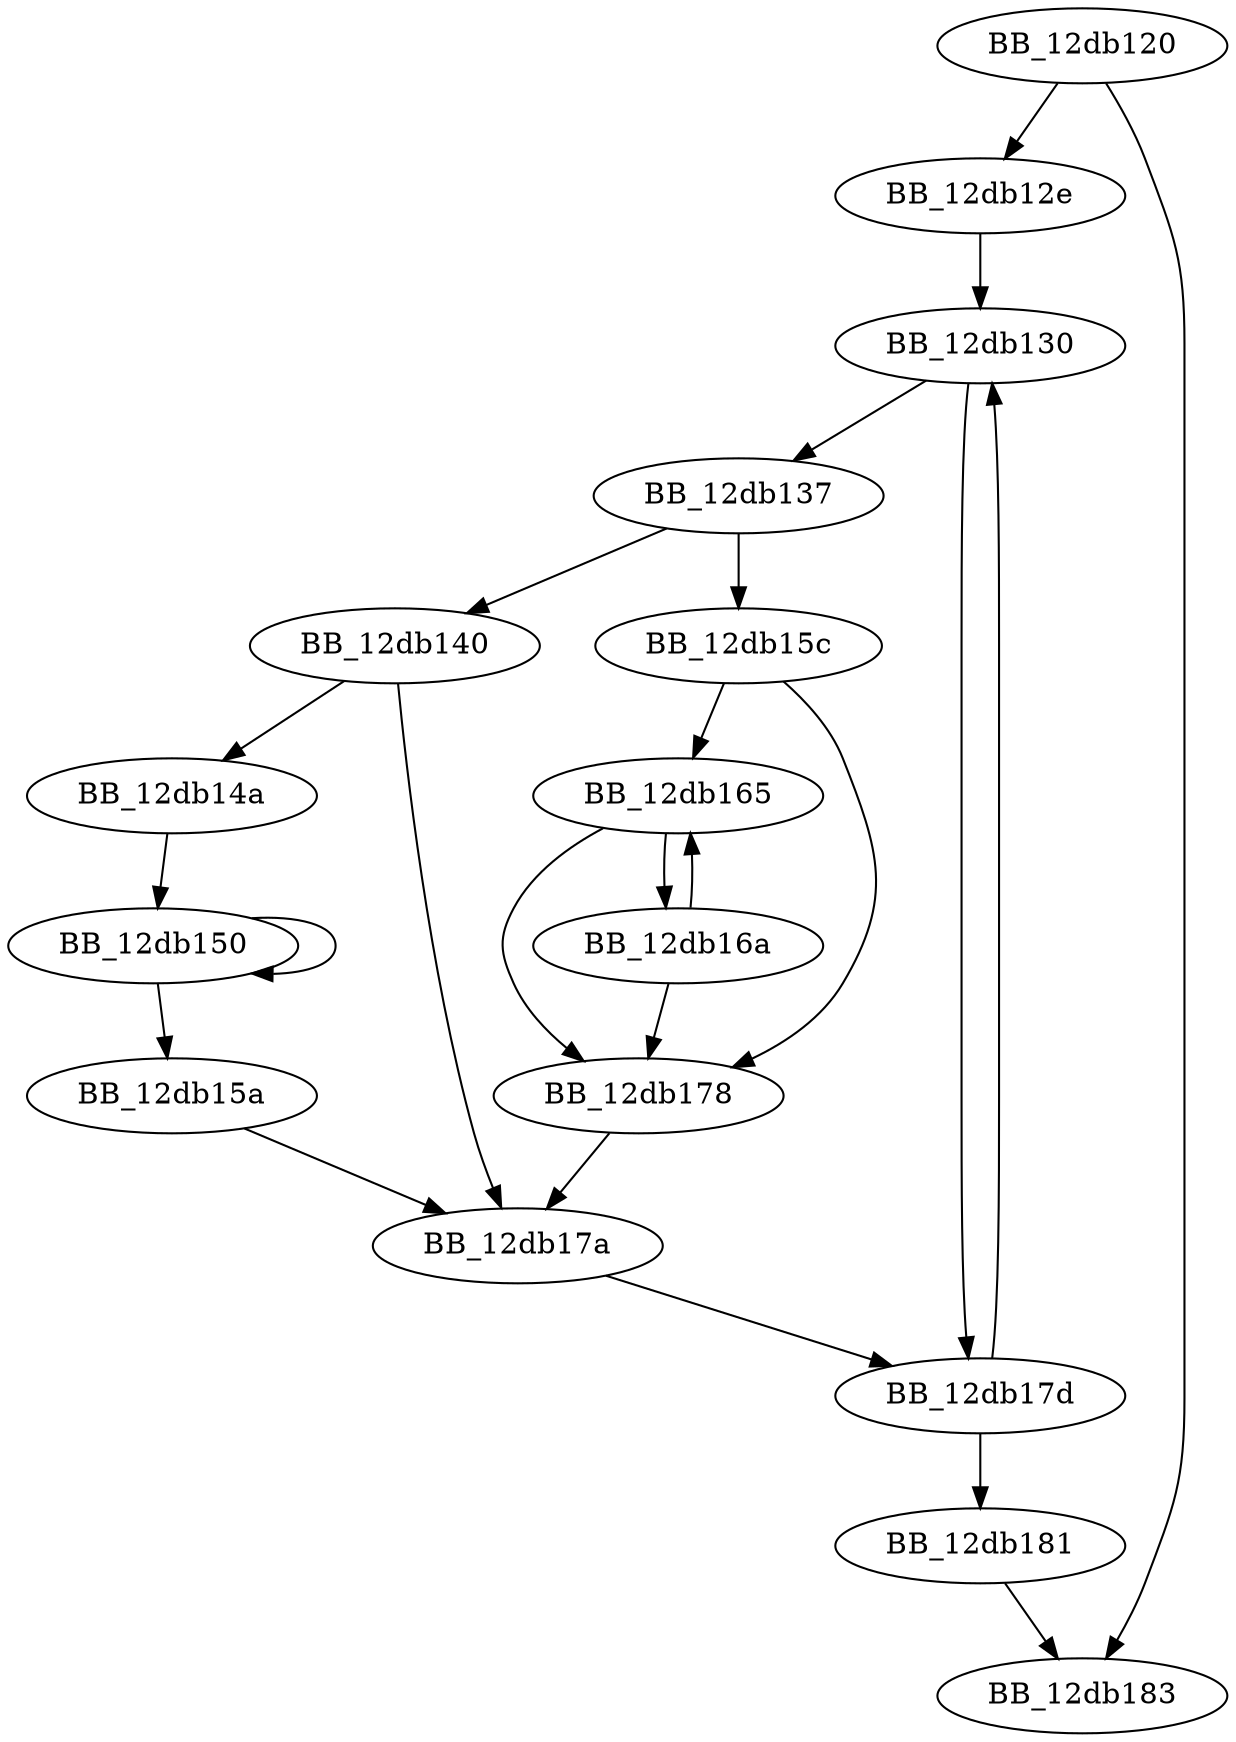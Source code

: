 DiGraph sub_12DB120{
BB_12db120->BB_12db12e
BB_12db120->BB_12db183
BB_12db12e->BB_12db130
BB_12db130->BB_12db137
BB_12db130->BB_12db17d
BB_12db137->BB_12db140
BB_12db137->BB_12db15c
BB_12db140->BB_12db14a
BB_12db140->BB_12db17a
BB_12db14a->BB_12db150
BB_12db150->BB_12db150
BB_12db150->BB_12db15a
BB_12db15a->BB_12db17a
BB_12db15c->BB_12db165
BB_12db15c->BB_12db178
BB_12db165->BB_12db16a
BB_12db165->BB_12db178
BB_12db16a->BB_12db165
BB_12db16a->BB_12db178
BB_12db178->BB_12db17a
BB_12db17a->BB_12db17d
BB_12db17d->BB_12db130
BB_12db17d->BB_12db181
BB_12db181->BB_12db183
}
